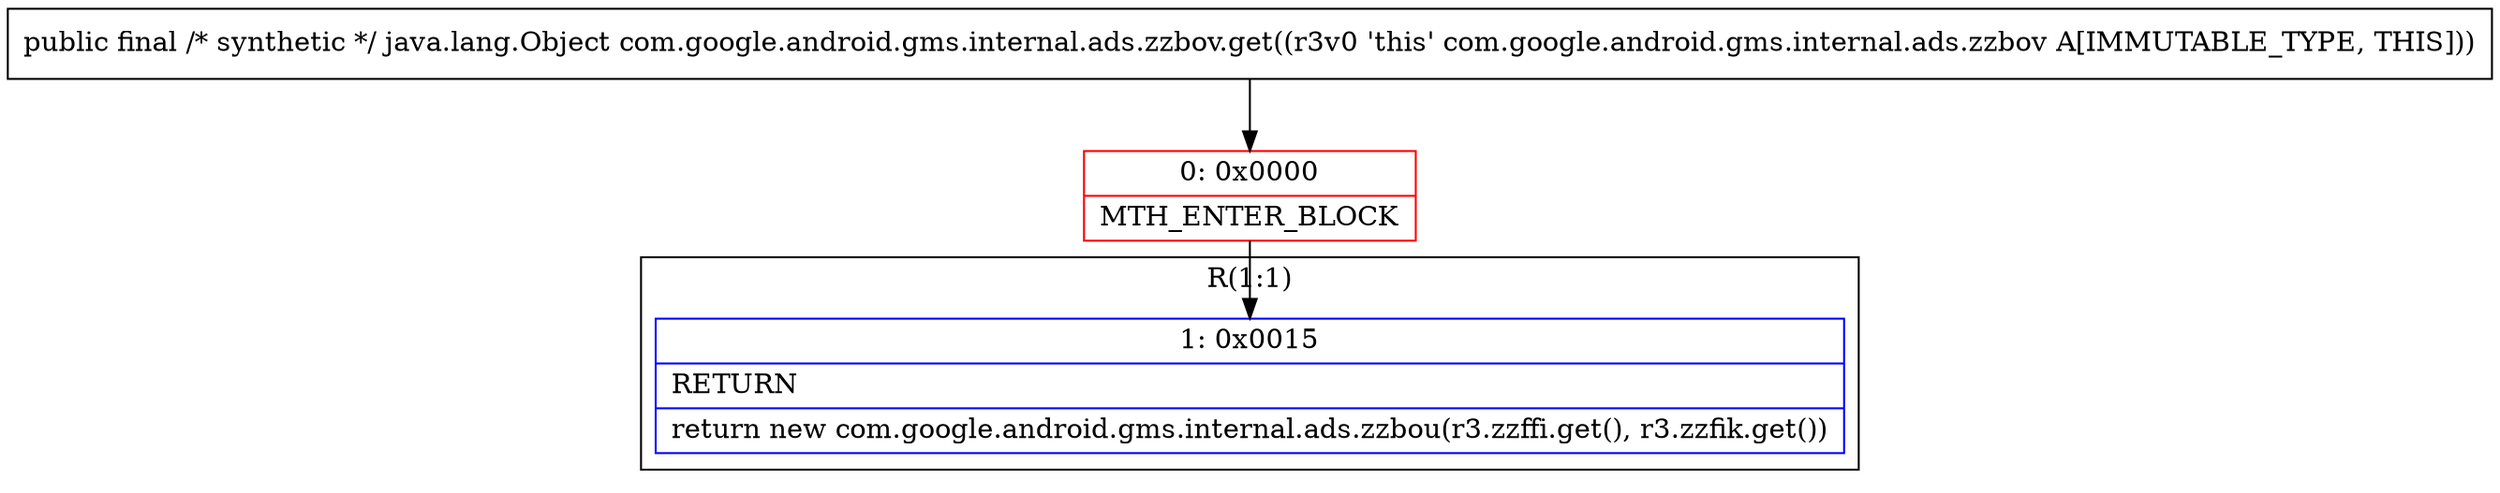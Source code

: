 digraph "CFG forcom.google.android.gms.internal.ads.zzbov.get()Ljava\/lang\/Object;" {
subgraph cluster_Region_1298410149 {
label = "R(1:1)";
node [shape=record,color=blue];
Node_1 [shape=record,label="{1\:\ 0x0015|RETURN\l|return new com.google.android.gms.internal.ads.zzbou(r3.zzffi.get(), r3.zzfik.get())\l}"];
}
Node_0 [shape=record,color=red,label="{0\:\ 0x0000|MTH_ENTER_BLOCK\l}"];
MethodNode[shape=record,label="{public final \/* synthetic *\/ java.lang.Object com.google.android.gms.internal.ads.zzbov.get((r3v0 'this' com.google.android.gms.internal.ads.zzbov A[IMMUTABLE_TYPE, THIS])) }"];
MethodNode -> Node_0;
Node_0 -> Node_1;
}

